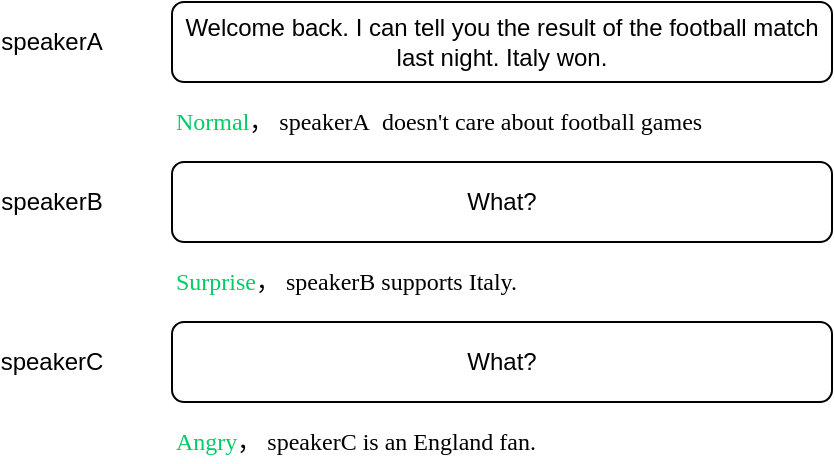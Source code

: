 <mxfile version="14.9.6" type="github">
  <diagram id="i0Af82ZyTuMwnxjFkq-9" name="Page-1">
    <mxGraphModel dx="1181" dy="645" grid="1" gridSize="10" guides="1" tooltips="1" connect="1" arrows="1" fold="1" page="1" pageScale="1" pageWidth="827" pageHeight="1169" math="0" shadow="0">
      <root>
        <mxCell id="0" />
        <mxCell id="1" parent="0" />
        <mxCell id="JeUtmd3OCTLK-V0aQEGP-1" value="Welcome back. I can tell you the result of the football match last night. Italy won." style="rounded=1;whiteSpace=wrap;html=1;" vertex="1" parent="1">
          <mxGeometry x="320" y="200" width="330" height="40" as="geometry" />
        </mxCell>
        <mxCell id="JeUtmd3OCTLK-V0aQEGP-2" value="What?" style="rounded=1;whiteSpace=wrap;html=1;" vertex="1" parent="1">
          <mxGeometry x="320" y="280" width="330" height="40" as="geometry" />
        </mxCell>
        <mxCell id="JeUtmd3OCTLK-V0aQEGP-3" value="What?" style="rounded=1;whiteSpace=wrap;html=1;" vertex="1" parent="1">
          <mxGeometry x="320" y="360" width="330" height="40" as="geometry" />
        </mxCell>
        <mxCell id="JeUtmd3OCTLK-V0aQEGP-8" value="&lt;font face=&quot;Times New Roman&quot;&gt;&lt;font color=&quot;#00cc66&quot;&gt;Normal&lt;/font&gt;， speakerA&amp;nbsp; doesn&#39;t care about football games&lt;/font&gt;" style="text;html=1;strokeColor=none;fillColor=none;align=left;verticalAlign=middle;whiteSpace=wrap;rounded=0;" vertex="1" parent="1">
          <mxGeometry x="320" y="250" width="330" height="20" as="geometry" />
        </mxCell>
        <mxCell id="JeUtmd3OCTLK-V0aQEGP-9" value="speakerA" style="text;html=1;strokeColor=none;fillColor=none;align=center;verticalAlign=middle;whiteSpace=wrap;rounded=0;" vertex="1" parent="1">
          <mxGeometry x="240" y="210" width="40" height="20" as="geometry" />
        </mxCell>
        <mxCell id="JeUtmd3OCTLK-V0aQEGP-11" value="speakerB" style="text;html=1;strokeColor=none;fillColor=none;align=center;verticalAlign=middle;whiteSpace=wrap;rounded=0;" vertex="1" parent="1">
          <mxGeometry x="240" y="290" width="40" height="20" as="geometry" />
        </mxCell>
        <mxCell id="JeUtmd3OCTLK-V0aQEGP-12" value="speakerC" style="text;html=1;strokeColor=none;fillColor=none;align=center;verticalAlign=middle;whiteSpace=wrap;rounded=0;" vertex="1" parent="1">
          <mxGeometry x="240" y="370" width="40" height="20" as="geometry" />
        </mxCell>
        <mxCell id="JeUtmd3OCTLK-V0aQEGP-13" value="&lt;font face=&quot;Times New Roman&quot;&gt;&lt;font color=&quot;#00cc66&quot;&gt;Surprise&lt;/font&gt;， speakerB supports Italy.&lt;/font&gt;" style="text;html=1;strokeColor=none;fillColor=none;align=left;verticalAlign=middle;whiteSpace=wrap;rounded=0;" vertex="1" parent="1">
          <mxGeometry x="320" y="330" width="330" height="20" as="geometry" />
        </mxCell>
        <mxCell id="JeUtmd3OCTLK-V0aQEGP-14" value="&lt;font face=&quot;Times New Roman&quot;&gt;&lt;font color=&quot;#00cc66&quot;&gt;Angry&lt;/font&gt;， speakerC is an England fan.&lt;/font&gt;" style="text;html=1;strokeColor=none;fillColor=none;align=left;verticalAlign=middle;whiteSpace=wrap;rounded=0;" vertex="1" parent="1">
          <mxGeometry x="320" y="410" width="330" height="20" as="geometry" />
        </mxCell>
      </root>
    </mxGraphModel>
  </diagram>
</mxfile>
